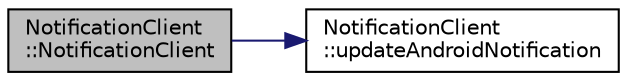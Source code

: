 digraph "NotificationClient::NotificationClient"
{
 // INTERACTIVE_SVG=YES
 // LATEX_PDF_SIZE
  edge [fontname="Helvetica",fontsize="10",labelfontname="Helvetica",labelfontsize="10"];
  node [fontname="Helvetica",fontsize="10",shape=record];
  rankdir="LR";
  Node0 [label="NotificationClient\l::NotificationClient",height=0.2,width=0.4,color="black", fillcolor="grey75", style="filled", fontcolor="black",tooltip=" "];
  Node0 -> Node1 [color="midnightblue",fontsize="10",style="solid",fontname="Helvetica"];
  Node1 [label="NotificationClient\l::updateAndroidNotification",height=0.2,width=0.4,color="black", fillcolor="white", style="filled",URL="$class_notification_client.html#afdb5cda103ec0dd092622be8f47f7742",tooltip=" "];
}
